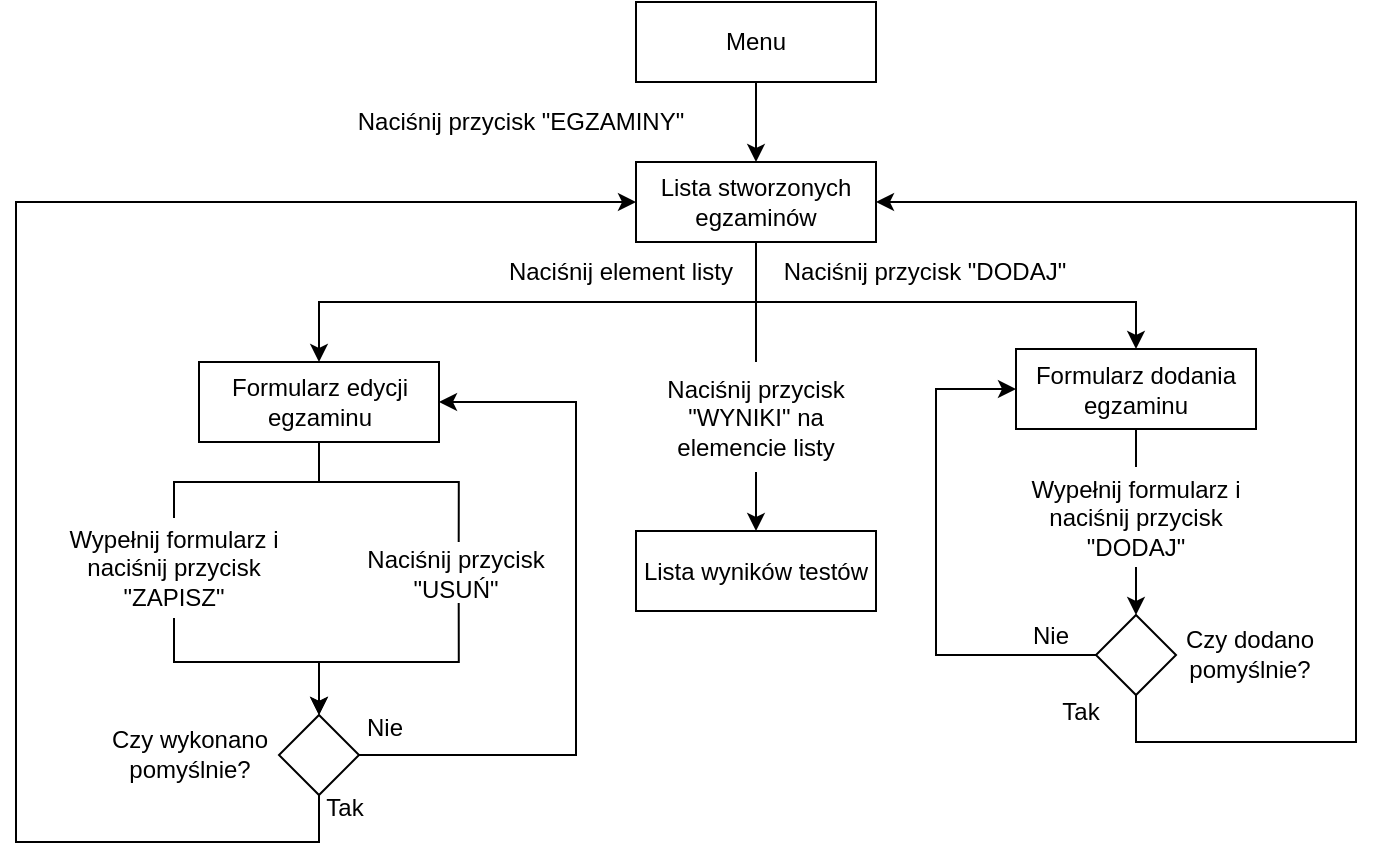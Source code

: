 <mxfile version="10.6.5" type="github"><diagram id="3yLR6BXPCS_o0FNWLBa9" name="Strona-1"><mxGraphModel dx="961" dy="527" grid="1" gridSize="10" guides="1" tooltips="1" connect="1" arrows="1" fold="1" page="1" pageScale="1" pageWidth="1169" pageHeight="827" math="0" shadow="0"><root><mxCell id="0"/><mxCell id="1" parent="0"/><mxCell id="5cMNPFpTHffgiWAz_KcT-1" style="edgeStyle=orthogonalEdgeStyle;rounded=0;orthogonalLoop=1;jettySize=auto;html=1;entryX=0.5;entryY=0;entryDx=0;entryDy=0;" edge="1" parent="1" source="5cMNPFpTHffgiWAz_KcT-2" target="5cMNPFpTHffgiWAz_KcT-5"><mxGeometry relative="1" as="geometry"/></mxCell><mxCell id="5cMNPFpTHffgiWAz_KcT-2" value="Menu" style="rounded=0;whiteSpace=wrap;html=1;" vertex="1" parent="1"><mxGeometry x="440" y="80" width="120" height="40" as="geometry"/></mxCell><mxCell id="5cMNPFpTHffgiWAz_KcT-3" style="edgeStyle=orthogonalEdgeStyle;rounded=0;orthogonalLoop=1;jettySize=auto;html=1;entryX=0.5;entryY=0;entryDx=0;entryDy=0;" edge="1" parent="1" source="5cMNPFpTHffgiWAz_KcT-5" target="5cMNPFpTHffgiWAz_KcT-8"><mxGeometry relative="1" as="geometry"><Array as="points"><mxPoint x="500" y="230"/><mxPoint x="690" y="230"/></Array></mxGeometry></mxCell><mxCell id="5cMNPFpTHffgiWAz_KcT-4" style="edgeStyle=orthogonalEdgeStyle;rounded=0;orthogonalLoop=1;jettySize=auto;html=1;entryX=0.5;entryY=0;entryDx=0;entryDy=0;" edge="1" parent="1" source="5cMNPFpTHffgiWAz_KcT-5" target="5cMNPFpTHffgiWAz_KcT-11"><mxGeometry relative="1" as="geometry"><Array as="points"><mxPoint x="500" y="230"/><mxPoint x="281" y="230"/></Array></mxGeometry></mxCell><mxCell id="5cMNPFpTHffgiWAz_KcT-32" style="edgeStyle=orthogonalEdgeStyle;rounded=0;orthogonalLoop=1;jettySize=auto;html=1;" edge="1" parent="1" source="5cMNPFpTHffgiWAz_KcT-5" target="5cMNPFpTHffgiWAz_KcT-31"><mxGeometry relative="1" as="geometry"/></mxCell><mxCell id="5cMNPFpTHffgiWAz_KcT-5" value="Lista stworzonych egzaminów" style="rounded=0;whiteSpace=wrap;html=1;" vertex="1" parent="1"><mxGeometry x="440" y="160" width="120" height="40" as="geometry"/></mxCell><mxCell id="5cMNPFpTHffgiWAz_KcT-6" value="Naciśnij przycisk &quot;EGZAMINY&quot;" style="text;html=1;strokeColor=none;fillColor=none;align=center;verticalAlign=middle;whiteSpace=wrap;rounded=0;" vertex="1" parent="1"><mxGeometry x="280" y="125" width="205" height="30" as="geometry"/></mxCell><mxCell id="5cMNPFpTHffgiWAz_KcT-7" style="edgeStyle=orthogonalEdgeStyle;rounded=0;orthogonalLoop=1;jettySize=auto;html=1;entryX=0.5;entryY=0;entryDx=0;entryDy=0;" edge="1" parent="1" source="5cMNPFpTHffgiWAz_KcT-8" target="5cMNPFpTHffgiWAz_KcT-17"><mxGeometry relative="1" as="geometry"><mxPoint x="710" y="343.5" as="targetPoint"/></mxGeometry></mxCell><mxCell id="5cMNPFpTHffgiWAz_KcT-8" value="Formularz dodania egzaminu" style="rounded=0;whiteSpace=wrap;html=1;" vertex="1" parent="1"><mxGeometry x="630" y="253.5" width="120" height="40" as="geometry"/></mxCell><mxCell id="5cMNPFpTHffgiWAz_KcT-9" style="edgeStyle=orthogonalEdgeStyle;rounded=0;orthogonalLoop=1;jettySize=auto;html=1;endArrow=none;endFill=0;" edge="1" parent="1" source="5cMNPFpTHffgiWAz_KcT-11"><mxGeometry relative="1" as="geometry"><Array as="points"><mxPoint x="281.5" y="320"/><mxPoint x="351.5" y="320"/></Array><mxPoint x="351.357" y="350" as="targetPoint"/></mxGeometry></mxCell><mxCell id="5cMNPFpTHffgiWAz_KcT-10" style="edgeStyle=orthogonalEdgeStyle;rounded=0;orthogonalLoop=1;jettySize=auto;html=1;endArrow=none;endFill=0;" edge="1" parent="1" source="5cMNPFpTHffgiWAz_KcT-11" target="5cMNPFpTHffgiWAz_KcT-25"><mxGeometry relative="1" as="geometry"/></mxCell><mxCell id="5cMNPFpTHffgiWAz_KcT-11" value="Formularz edycji egzaminu" style="rounded=0;whiteSpace=wrap;html=1;" vertex="1" parent="1"><mxGeometry x="221.5" y="260" width="120" height="40" as="geometry"/></mxCell><mxCell id="5cMNPFpTHffgiWAz_KcT-12" value="Naciśnij przycisk &quot;DODAJ&quot;" style="text;html=1;strokeColor=none;fillColor=none;align=center;verticalAlign=middle;whiteSpace=wrap;rounded=0;" vertex="1" parent="1"><mxGeometry x="511.5" y="200" width="145" height="30" as="geometry"/></mxCell><mxCell id="5cMNPFpTHffgiWAz_KcT-13" value="Naciśnij element listy" style="text;html=1;strokeColor=none;fillColor=none;align=center;verticalAlign=middle;whiteSpace=wrap;rounded=0;" vertex="1" parent="1"><mxGeometry x="370" y="200" width="125" height="30" as="geometry"/></mxCell><mxCell id="5cMNPFpTHffgiWAz_KcT-14" value="&lt;span&gt;Wypełnij formularz i naciśnij przycisk &quot;DODAJ&quot;&lt;/span&gt;" style="text;html=1;align=center;verticalAlign=middle;whiteSpace=wrap;rounded=0;fillColor=#ffffff;" vertex="1" parent="1"><mxGeometry x="630" y="312.5" width="120" height="50" as="geometry"/></mxCell><mxCell id="5cMNPFpTHffgiWAz_KcT-15" style="edgeStyle=orthogonalEdgeStyle;rounded=0;orthogonalLoop=1;jettySize=auto;html=1;entryX=0;entryY=0.5;entryDx=0;entryDy=0;" edge="1" parent="1" source="5cMNPFpTHffgiWAz_KcT-17" target="5cMNPFpTHffgiWAz_KcT-8"><mxGeometry relative="1" as="geometry"><mxPoint x="650.034" y="273.397" as="targetPoint"/><Array as="points"><mxPoint x="590" y="407"/><mxPoint x="590" y="273"/></Array></mxGeometry></mxCell><mxCell id="5cMNPFpTHffgiWAz_KcT-16" style="edgeStyle=orthogonalEdgeStyle;rounded=0;orthogonalLoop=1;jettySize=auto;html=1;entryX=1;entryY=0.5;entryDx=0;entryDy=0;" edge="1" parent="1" source="5cMNPFpTHffgiWAz_KcT-17" target="5cMNPFpTHffgiWAz_KcT-5"><mxGeometry relative="1" as="geometry"><Array as="points"><mxPoint x="690" y="450"/><mxPoint x="800" y="450"/><mxPoint x="800" y="180"/></Array></mxGeometry></mxCell><mxCell id="5cMNPFpTHffgiWAz_KcT-17" value="" style="rhombus;whiteSpace=wrap;html=1;" vertex="1" parent="1"><mxGeometry x="670" y="386.5" width="40" height="40" as="geometry"/></mxCell><mxCell id="5cMNPFpTHffgiWAz_KcT-18" value="Czy dodano pomyślnie?" style="text;html=1;strokeColor=none;fillColor=none;align=center;verticalAlign=middle;whiteSpace=wrap;rounded=0;" vertex="1" parent="1"><mxGeometry x="700" y="384.5" width="94" height="42" as="geometry"/></mxCell><mxCell id="5cMNPFpTHffgiWAz_KcT-19" value="Nie" style="text;html=1;strokeColor=none;fillColor=none;align=center;verticalAlign=middle;whiteSpace=wrap;rounded=0;" vertex="1" parent="1"><mxGeometry x="625" y="384.5" width="45" height="25" as="geometry"/></mxCell><mxCell id="5cMNPFpTHffgiWAz_KcT-20" value="Tak" style="text;html=1;strokeColor=none;fillColor=none;align=center;verticalAlign=middle;whiteSpace=wrap;rounded=0;" vertex="1" parent="1"><mxGeometry x="640" y="422" width="45" height="25" as="geometry"/></mxCell><mxCell id="5cMNPFpTHffgiWAz_KcT-21" style="edgeStyle=orthogonalEdgeStyle;rounded=0;orthogonalLoop=1;jettySize=auto;html=1;entryX=0;entryY=0.5;entryDx=0;entryDy=0;" edge="1" parent="1" source="5cMNPFpTHffgiWAz_KcT-23" target="5cMNPFpTHffgiWAz_KcT-5"><mxGeometry relative="1" as="geometry"><Array as="points"><mxPoint x="281" y="500"/><mxPoint x="130" y="500"/><mxPoint x="130" y="180"/></Array><mxPoint x="421.643" y="180.143" as="targetPoint"/></mxGeometry></mxCell><mxCell id="5cMNPFpTHffgiWAz_KcT-22" style="edgeStyle=orthogonalEdgeStyle;rounded=0;orthogonalLoop=1;jettySize=auto;html=1;entryX=1;entryY=0.5;entryDx=0;entryDy=0;" edge="1" parent="1" source="5cMNPFpTHffgiWAz_KcT-23" target="5cMNPFpTHffgiWAz_KcT-11"><mxGeometry relative="1" as="geometry"><Array as="points"><mxPoint x="410" y="457"/><mxPoint x="410" y="280"/></Array></mxGeometry></mxCell><mxCell id="5cMNPFpTHffgiWAz_KcT-23" value="" style="rhombus;whiteSpace=wrap;html=1;" vertex="1" parent="1"><mxGeometry x="261.5" y="436.5" width="40" height="40" as="geometry"/></mxCell><mxCell id="5cMNPFpTHffgiWAz_KcT-24" style="edgeStyle=orthogonalEdgeStyle;rounded=0;orthogonalLoop=1;jettySize=auto;html=1;exitX=0.5;exitY=1;exitDx=0;exitDy=0;entryX=0.5;entryY=0;entryDx=0;entryDy=0;" edge="1" parent="1" source="5cMNPFpTHffgiWAz_KcT-25" target="5cMNPFpTHffgiWAz_KcT-23"><mxGeometry relative="1" as="geometry"><Array as="points"><mxPoint x="208.5" y="410"/><mxPoint x="281.5" y="410"/></Array></mxGeometry></mxCell><mxCell id="5cMNPFpTHffgiWAz_KcT-25" value="&lt;span&gt;Wypełnij formularz i naciśnij przycisk &quot;ZAPISZ&quot;&lt;/span&gt;" style="text;html=1;align=center;verticalAlign=middle;whiteSpace=wrap;rounded=0;fillColor=#ffffff;" vertex="1" parent="1"><mxGeometry x="149" y="338" width="120" height="50" as="geometry"/></mxCell><mxCell id="5cMNPFpTHffgiWAz_KcT-26" style="edgeStyle=orthogonalEdgeStyle;rounded=0;orthogonalLoop=1;jettySize=auto;html=1;exitX=0.5;exitY=1;exitDx=0;exitDy=0;entryX=0.5;entryY=0;entryDx=0;entryDy=0;" edge="1" parent="1" target="5cMNPFpTHffgiWAz_KcT-23"><mxGeometry relative="1" as="geometry"><Array as="points"><mxPoint x="351.5" y="410"/><mxPoint x="281.5" y="410"/></Array><mxPoint x="351.357" y="380.143" as="sourcePoint"/></mxGeometry></mxCell><mxCell id="5cMNPFpTHffgiWAz_KcT-27" value="&lt;span&gt;Naciśnij przycisk &quot;USUŃ&quot;&lt;/span&gt;" style="text;html=1;align=center;verticalAlign=middle;whiteSpace=wrap;rounded=0;fillColor=#ffffff;" vertex="1" parent="1"><mxGeometry x="300" y="350.5" width="100" height="30" as="geometry"/></mxCell><mxCell id="5cMNPFpTHffgiWAz_KcT-28" value="Czy wykonano pomyślnie?" style="text;html=1;strokeColor=none;fillColor=none;align=center;verticalAlign=middle;whiteSpace=wrap;rounded=0;" vertex="1" parent="1"><mxGeometry x="169.5" y="434.5" width="94" height="42" as="geometry"/></mxCell><mxCell id="5cMNPFpTHffgiWAz_KcT-29" value="Tak" style="text;html=1;strokeColor=none;fillColor=none;align=center;verticalAlign=middle;whiteSpace=wrap;rounded=0;" vertex="1" parent="1"><mxGeometry x="271.5" y="470" width="45" height="25" as="geometry"/></mxCell><mxCell id="5cMNPFpTHffgiWAz_KcT-30" value="Nie" style="text;html=1;strokeColor=none;fillColor=none;align=center;verticalAlign=middle;whiteSpace=wrap;rounded=0;" vertex="1" parent="1"><mxGeometry x="291.5" y="430.5" width="45" height="25" as="geometry"/></mxCell><mxCell id="5cMNPFpTHffgiWAz_KcT-31" value="Lista wyników testów" style="rounded=0;whiteSpace=wrap;html=1;" vertex="1" parent="1"><mxGeometry x="440" y="344.5" width="120" height="40" as="geometry"/></mxCell><mxCell id="5cMNPFpTHffgiWAz_KcT-33" value="Naciśnij przycisk &quot;WYNIKI&quot; na elemencie listy" style="text;html=1;strokeColor=none;fillColor=#ffffff;align=center;verticalAlign=middle;whiteSpace=wrap;rounded=0;" vertex="1" parent="1"><mxGeometry x="440" y="260" width="120" height="55" as="geometry"/></mxCell></root></mxGraphModel></diagram></mxfile>